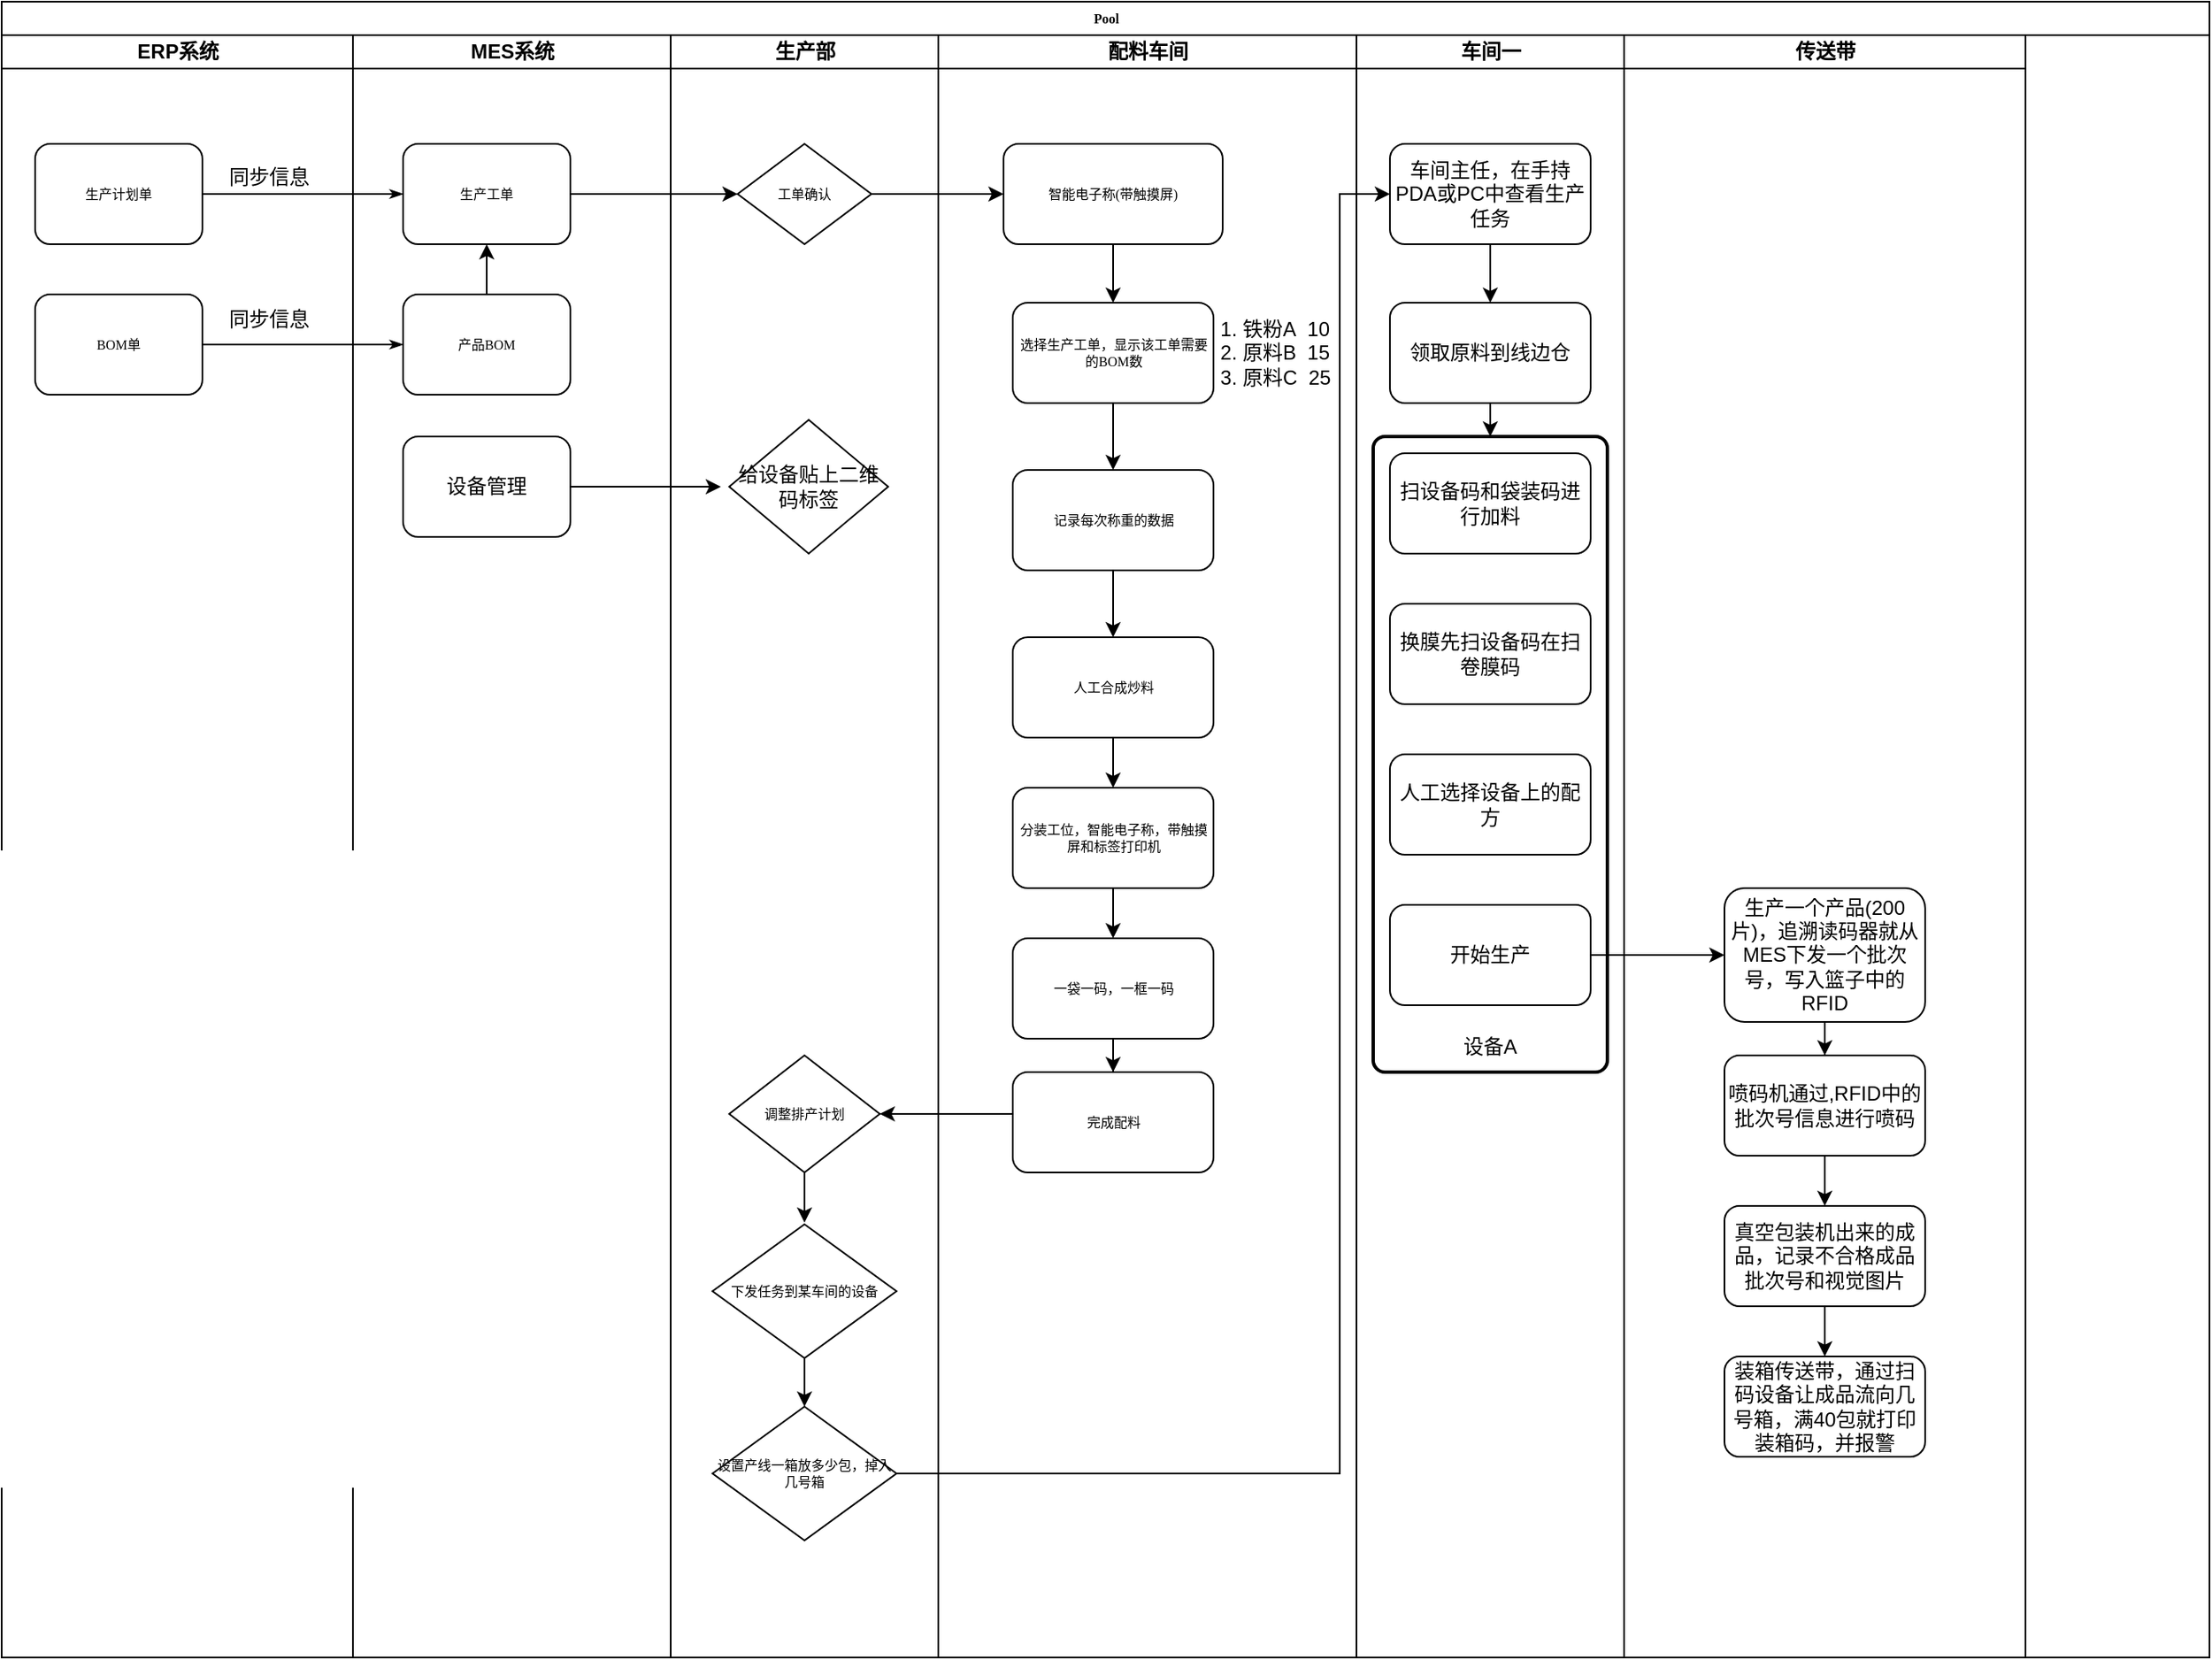 <mxfile version="21.2.1" type="github">
  <diagram name="Page-1" id="74e2e168-ea6b-b213-b513-2b3c1d86103e">
    <mxGraphModel dx="1050" dy="558" grid="1" gridSize="10" guides="1" tooltips="1" connect="1" arrows="1" fold="1" page="1" pageScale="1" pageWidth="1100" pageHeight="850" background="none" math="0" shadow="0">
      <root>
        <mxCell id="0" />
        <mxCell id="1" parent="0" />
        <mxCell id="77e6c97f196da883-1" value="Pool" style="swimlane;html=1;childLayout=stackLayout;startSize=20;rounded=0;shadow=0;labelBackgroundColor=none;strokeWidth=1;fontFamily=Verdana;fontSize=8;align=center;" parent="1" vertex="1">
          <mxGeometry x="70" y="40" width="1320" height="990" as="geometry" />
        </mxCell>
        <mxCell id="77e6c97f196da883-2" value="ERP系统" style="swimlane;html=1;startSize=20;" parent="77e6c97f196da883-1" vertex="1">
          <mxGeometry y="20" width="210" height="970" as="geometry" />
        </mxCell>
        <mxCell id="77e6c97f196da883-8" value="生产计划单" style="rounded=1;whiteSpace=wrap;html=1;shadow=0;labelBackgroundColor=none;strokeWidth=1;fontFamily=Verdana;fontSize=8;align=center;" parent="77e6c97f196da883-2" vertex="1">
          <mxGeometry x="20" y="65" width="100" height="60" as="geometry" />
        </mxCell>
        <mxCell id="77e6c97f196da883-9" value="BOM单" style="rounded=1;whiteSpace=wrap;html=1;shadow=0;labelBackgroundColor=none;strokeWidth=1;fontFamily=Verdana;fontSize=8;align=center;" parent="77e6c97f196da883-2" vertex="1">
          <mxGeometry x="20" y="155" width="100" height="60" as="geometry" />
        </mxCell>
        <mxCell id="40m9oMnUAt-9nHmPoeRo-1" value="同步信息" style="text;html=1;strokeColor=none;fillColor=none;align=center;verticalAlign=middle;whiteSpace=wrap;rounded=0;" parent="77e6c97f196da883-2" vertex="1">
          <mxGeometry x="130" y="70" width="60" height="30" as="geometry" />
        </mxCell>
        <mxCell id="40m9oMnUAt-9nHmPoeRo-2" value="同步信息" style="text;html=1;strokeColor=none;fillColor=none;align=center;verticalAlign=middle;whiteSpace=wrap;rounded=0;" parent="77e6c97f196da883-2" vertex="1">
          <mxGeometry x="130" y="155" width="60" height="30" as="geometry" />
        </mxCell>
        <mxCell id="77e6c97f196da883-26" style="edgeStyle=orthogonalEdgeStyle;rounded=1;html=1;labelBackgroundColor=none;startArrow=none;startFill=0;startSize=5;endArrow=classicThin;endFill=1;endSize=5;jettySize=auto;orthogonalLoop=1;strokeWidth=1;fontFamily=Verdana;fontSize=8" parent="77e6c97f196da883-1" source="77e6c97f196da883-8" target="77e6c97f196da883-11" edge="1">
          <mxGeometry relative="1" as="geometry" />
        </mxCell>
        <mxCell id="77e6c97f196da883-28" style="edgeStyle=orthogonalEdgeStyle;rounded=1;html=1;labelBackgroundColor=none;startArrow=none;startFill=0;startSize=5;endArrow=classicThin;endFill=1;endSize=5;jettySize=auto;orthogonalLoop=1;strokeWidth=1;fontFamily=Verdana;fontSize=8" parent="77e6c97f196da883-1" source="77e6c97f196da883-9" target="77e6c97f196da883-12" edge="1">
          <mxGeometry relative="1" as="geometry" />
        </mxCell>
        <mxCell id="77e6c97f196da883-3" value="MES系统" style="swimlane;html=1;startSize=20;" parent="77e6c97f196da883-1" vertex="1">
          <mxGeometry x="210" y="20" width="190" height="970" as="geometry" />
        </mxCell>
        <mxCell id="77e6c97f196da883-11" value="生产工单" style="rounded=1;whiteSpace=wrap;html=1;shadow=0;labelBackgroundColor=none;strokeWidth=1;fontFamily=Verdana;fontSize=8;align=center;" parent="77e6c97f196da883-3" vertex="1">
          <mxGeometry x="30" y="65" width="100" height="60" as="geometry" />
        </mxCell>
        <mxCell id="77e6c97f196da883-12" value="产品BOM" style="rounded=1;whiteSpace=wrap;html=1;shadow=0;labelBackgroundColor=none;strokeWidth=1;fontFamily=Verdana;fontSize=8;align=center;" parent="77e6c97f196da883-3" vertex="1">
          <mxGeometry x="30" y="155" width="100" height="60" as="geometry" />
        </mxCell>
        <mxCell id="40m9oMnUAt-9nHmPoeRo-7" value="" style="endArrow=classic;html=1;rounded=0;entryX=0.5;entryY=1;entryDx=0;entryDy=0;" parent="77e6c97f196da883-3" target="77e6c97f196da883-11" edge="1">
          <mxGeometry width="50" height="50" relative="1" as="geometry">
            <mxPoint x="80" y="155" as="sourcePoint" />
            <mxPoint x="130" y="105" as="targetPoint" />
          </mxGeometry>
        </mxCell>
        <mxCell id="yg_XNMxQVuf9SGEB54Bt-4" value="" style="edgeStyle=orthogonalEdgeStyle;rounded=0;orthogonalLoop=1;jettySize=auto;html=1;" edge="1" parent="77e6c97f196da883-3" source="yg_XNMxQVuf9SGEB54Bt-2">
          <mxGeometry relative="1" as="geometry">
            <mxPoint x="220" y="270" as="targetPoint" />
          </mxGeometry>
        </mxCell>
        <mxCell id="yg_XNMxQVuf9SGEB54Bt-2" value="设备管理" style="rounded=1;whiteSpace=wrap;html=1;" vertex="1" parent="77e6c97f196da883-3">
          <mxGeometry x="30" y="240" width="100" height="60" as="geometry" />
        </mxCell>
        <mxCell id="77e6c97f196da883-4" value="生产部" style="swimlane;html=1;startSize=20;" parent="77e6c97f196da883-1" vertex="1">
          <mxGeometry x="400" y="20" width="160" height="970" as="geometry" />
        </mxCell>
        <mxCell id="77e6c97f196da883-13" value="工单确认" style="rhombus;whiteSpace=wrap;html=1;rounded=0;shadow=0;labelBackgroundColor=none;strokeWidth=1;fontFamily=Verdana;fontSize=8;align=center;" parent="77e6c97f196da883-4" vertex="1">
          <mxGeometry x="40" y="65" width="80" height="60" as="geometry" />
        </mxCell>
        <mxCell id="40m9oMnUAt-9nHmPoeRo-34" value="" style="edgeStyle=orthogonalEdgeStyle;rounded=0;orthogonalLoop=1;jettySize=auto;html=1;" parent="77e6c97f196da883-4" source="40m9oMnUAt-9nHmPoeRo-31" edge="1">
          <mxGeometry relative="1" as="geometry">
            <mxPoint x="80" y="710" as="targetPoint" />
          </mxGeometry>
        </mxCell>
        <mxCell id="40m9oMnUAt-9nHmPoeRo-31" value="调整排产计划" style="rhombus;whiteSpace=wrap;html=1;rounded=0;shadow=0;labelBackgroundColor=none;strokeWidth=1;fontFamily=Verdana;fontSize=8;align=center;" parent="77e6c97f196da883-4" vertex="1">
          <mxGeometry x="35" y="610" width="90" height="70" as="geometry" />
        </mxCell>
        <mxCell id="40m9oMnUAt-9nHmPoeRo-33" value="下发任务到某车间的设备" style="rhombus;whiteSpace=wrap;html=1;rounded=0;shadow=0;labelBackgroundColor=none;strokeWidth=1;fontFamily=Verdana;fontSize=8;align=center;" parent="77e6c97f196da883-4" vertex="1">
          <mxGeometry x="25" y="711" width="110" height="80" as="geometry" />
        </mxCell>
        <mxCell id="40m9oMnUAt-9nHmPoeRo-63" value="设置产线一箱放多少包，掉入几号箱" style="rhombus;whiteSpace=wrap;html=1;rounded=0;shadow=0;labelBackgroundColor=none;strokeWidth=1;fontFamily=Verdana;fontSize=8;align=center;" parent="77e6c97f196da883-4" vertex="1">
          <mxGeometry x="25" y="820" width="110" height="80" as="geometry" />
        </mxCell>
        <mxCell id="40m9oMnUAt-9nHmPoeRo-64" value="" style="edgeStyle=orthogonalEdgeStyle;rounded=0;orthogonalLoop=1;jettySize=auto;html=1;" parent="77e6c97f196da883-4" source="40m9oMnUAt-9nHmPoeRo-33" target="40m9oMnUAt-9nHmPoeRo-63" edge="1">
          <mxGeometry relative="1" as="geometry" />
        </mxCell>
        <mxCell id="yg_XNMxQVuf9SGEB54Bt-6" value="给设备贴上二维码标签" style="rhombus;whiteSpace=wrap;html=1;" vertex="1" parent="77e6c97f196da883-4">
          <mxGeometry x="35" y="230" width="95" height="80" as="geometry" />
        </mxCell>
        <mxCell id="77e6c97f196da883-5" value="配料车间" style="swimlane;html=1;startSize=20;" parent="77e6c97f196da883-1" vertex="1">
          <mxGeometry x="560" y="20" width="250" height="970" as="geometry" />
        </mxCell>
        <mxCell id="40m9oMnUAt-9nHmPoeRo-16" value="" style="edgeStyle=orthogonalEdgeStyle;rounded=0;orthogonalLoop=1;jettySize=auto;html=1;" parent="77e6c97f196da883-5" source="40m9oMnUAt-9nHmPoeRo-5" target="40m9oMnUAt-9nHmPoeRo-15" edge="1">
          <mxGeometry relative="1" as="geometry" />
        </mxCell>
        <mxCell id="40m9oMnUAt-9nHmPoeRo-5" value="智能电子称(带触摸屏)" style="whiteSpace=wrap;html=1;fontSize=8;fontFamily=Verdana;rounded=1;shadow=0;labelBackgroundColor=none;strokeWidth=1;" parent="77e6c97f196da883-5" vertex="1">
          <mxGeometry x="39" y="65" width="131" height="60" as="geometry" />
        </mxCell>
        <mxCell id="40m9oMnUAt-9nHmPoeRo-19" value="" style="edgeStyle=orthogonalEdgeStyle;rounded=0;orthogonalLoop=1;jettySize=auto;html=1;" parent="77e6c97f196da883-5" source="40m9oMnUAt-9nHmPoeRo-15" target="40m9oMnUAt-9nHmPoeRo-18" edge="1">
          <mxGeometry relative="1" as="geometry" />
        </mxCell>
        <mxCell id="40m9oMnUAt-9nHmPoeRo-15" value="选择生产工单，显示该工单需要的BOM数" style="whiteSpace=wrap;html=1;fontSize=8;fontFamily=Verdana;rounded=1;shadow=0;labelBackgroundColor=none;strokeWidth=1;" parent="77e6c97f196da883-5" vertex="1">
          <mxGeometry x="44.5" y="160" width="120" height="60" as="geometry" />
        </mxCell>
        <mxCell id="40m9oMnUAt-9nHmPoeRo-17" value="&lt;ol&gt;&lt;li&gt;铁粉A&amp;nbsp; 10&lt;/li&gt;&lt;li&gt;原料B&amp;nbsp; 15&lt;/li&gt;&lt;li&gt;原料C&amp;nbsp; 25&lt;/li&gt;&lt;/ol&gt;" style="text;strokeColor=none;fillColor=none;html=1;whiteSpace=wrap;verticalAlign=middle;overflow=hidden;" parent="77e6c97f196da883-5" vertex="1">
          <mxGeometry x="140" y="150" width="100" height="80" as="geometry" />
        </mxCell>
        <mxCell id="40m9oMnUAt-9nHmPoeRo-21" value="" style="edgeStyle=orthogonalEdgeStyle;rounded=0;orthogonalLoop=1;jettySize=auto;html=1;" parent="77e6c97f196da883-5" source="40m9oMnUAt-9nHmPoeRo-18" target="40m9oMnUAt-9nHmPoeRo-20" edge="1">
          <mxGeometry relative="1" as="geometry" />
        </mxCell>
        <mxCell id="40m9oMnUAt-9nHmPoeRo-18" value="记录每次称重的数据" style="whiteSpace=wrap;html=1;fontSize=8;fontFamily=Verdana;rounded=1;shadow=0;labelBackgroundColor=none;strokeWidth=1;" parent="77e6c97f196da883-5" vertex="1">
          <mxGeometry x="44.5" y="260" width="120" height="60" as="geometry" />
        </mxCell>
        <mxCell id="40m9oMnUAt-9nHmPoeRo-23" value="" style="edgeStyle=orthogonalEdgeStyle;rounded=0;orthogonalLoop=1;jettySize=auto;html=1;" parent="77e6c97f196da883-5" source="40m9oMnUAt-9nHmPoeRo-20" target="40m9oMnUAt-9nHmPoeRo-22" edge="1">
          <mxGeometry relative="1" as="geometry" />
        </mxCell>
        <mxCell id="40m9oMnUAt-9nHmPoeRo-20" value="人工合成炒料" style="whiteSpace=wrap;html=1;fontSize=8;fontFamily=Verdana;rounded=1;shadow=0;labelBackgroundColor=none;strokeWidth=1;" parent="77e6c97f196da883-5" vertex="1">
          <mxGeometry x="44.5" y="360" width="120" height="60" as="geometry" />
        </mxCell>
        <mxCell id="40m9oMnUAt-9nHmPoeRo-25" value="" style="edgeStyle=orthogonalEdgeStyle;rounded=0;orthogonalLoop=1;jettySize=auto;html=1;" parent="77e6c97f196da883-5" source="40m9oMnUAt-9nHmPoeRo-22" target="40m9oMnUAt-9nHmPoeRo-24" edge="1">
          <mxGeometry relative="1" as="geometry" />
        </mxCell>
        <mxCell id="40m9oMnUAt-9nHmPoeRo-22" value="分装工位，智能电子称，带触摸屏和标签打印机" style="whiteSpace=wrap;html=1;fontSize=8;fontFamily=Verdana;rounded=1;shadow=0;labelBackgroundColor=none;strokeWidth=1;" parent="77e6c97f196da883-5" vertex="1">
          <mxGeometry x="44.5" y="450" width="120" height="60" as="geometry" />
        </mxCell>
        <mxCell id="40m9oMnUAt-9nHmPoeRo-28" value="" style="edgeStyle=orthogonalEdgeStyle;rounded=0;orthogonalLoop=1;jettySize=auto;html=1;" parent="77e6c97f196da883-5" source="40m9oMnUAt-9nHmPoeRo-24" target="40m9oMnUAt-9nHmPoeRo-27" edge="1">
          <mxGeometry relative="1" as="geometry" />
        </mxCell>
        <mxCell id="40m9oMnUAt-9nHmPoeRo-24" value="一袋一码，一框一码" style="whiteSpace=wrap;html=1;fontSize=8;fontFamily=Verdana;rounded=1;shadow=0;labelBackgroundColor=none;strokeWidth=1;" parent="77e6c97f196da883-5" vertex="1">
          <mxGeometry x="44.5" y="540" width="120" height="60" as="geometry" />
        </mxCell>
        <mxCell id="40m9oMnUAt-9nHmPoeRo-27" value="完成配料" style="whiteSpace=wrap;html=1;fontSize=8;fontFamily=Verdana;rounded=1;shadow=0;labelBackgroundColor=none;strokeWidth=1;" parent="77e6c97f196da883-5" vertex="1">
          <mxGeometry x="44.5" y="620" width="120" height="60" as="geometry" />
        </mxCell>
        <mxCell id="77e6c97f196da883-6" value="车间一" style="swimlane;html=1;startSize=20;" parent="77e6c97f196da883-1" vertex="1">
          <mxGeometry x="810" y="20" width="160" height="970" as="geometry" />
        </mxCell>
        <mxCell id="40m9oMnUAt-9nHmPoeRo-39" value="" style="edgeStyle=orthogonalEdgeStyle;rounded=0;orthogonalLoop=1;jettySize=auto;html=1;" parent="77e6c97f196da883-6" source="40m9oMnUAt-9nHmPoeRo-37" target="40m9oMnUAt-9nHmPoeRo-38" edge="1">
          <mxGeometry relative="1" as="geometry" />
        </mxCell>
        <mxCell id="40m9oMnUAt-9nHmPoeRo-37" value="车间主任，在手持PDA或PC中查看生产任务" style="rounded=1;whiteSpace=wrap;html=1;" parent="77e6c97f196da883-6" vertex="1">
          <mxGeometry x="20" y="65" width="120" height="60" as="geometry" />
        </mxCell>
        <mxCell id="40m9oMnUAt-9nHmPoeRo-41" value="" style="edgeStyle=orthogonalEdgeStyle;rounded=0;orthogonalLoop=1;jettySize=auto;html=1;entryX=0.5;entryY=0;entryDx=0;entryDy=0;" parent="77e6c97f196da883-6" source="40m9oMnUAt-9nHmPoeRo-38" target="40m9oMnUAt-9nHmPoeRo-53" edge="1">
          <mxGeometry relative="1" as="geometry" />
        </mxCell>
        <mxCell id="40m9oMnUAt-9nHmPoeRo-38" value="领取原料到线边仓" style="whiteSpace=wrap;html=1;rounded=1;" parent="77e6c97f196da883-6" vertex="1">
          <mxGeometry x="20" y="160" width="120" height="60" as="geometry" />
        </mxCell>
        <mxCell id="40m9oMnUAt-9nHmPoeRo-43" value="" style="edgeStyle=orthogonalEdgeStyle;rounded=0;orthogonalLoop=1;jettySize=auto;html=1;" parent="77e6c97f196da883-6" source="40m9oMnUAt-9nHmPoeRo-40" target="40m9oMnUAt-9nHmPoeRo-42" edge="1">
          <mxGeometry relative="1" as="geometry" />
        </mxCell>
        <mxCell id="40m9oMnUAt-9nHmPoeRo-45" value="" style="edgeStyle=orthogonalEdgeStyle;rounded=0;orthogonalLoop=1;jettySize=auto;html=1;" parent="77e6c97f196da883-6" source="40m9oMnUAt-9nHmPoeRo-42" edge="1">
          <mxGeometry relative="1" as="geometry">
            <mxPoint x="80" y="430" as="targetPoint" />
          </mxGeometry>
        </mxCell>
        <mxCell id="40m9oMnUAt-9nHmPoeRo-49" value="" style="edgeStyle=orthogonalEdgeStyle;rounded=0;orthogonalLoop=1;jettySize=auto;html=1;" parent="77e6c97f196da883-6" source="40m9oMnUAt-9nHmPoeRo-46" target="40m9oMnUAt-9nHmPoeRo-48" edge="1">
          <mxGeometry relative="1" as="geometry" />
        </mxCell>
        <mxCell id="40m9oMnUAt-9nHmPoeRo-53" value="" style="rounded=1;whiteSpace=wrap;html=1;absoluteArcSize=1;arcSize=14;strokeWidth=2;" parent="77e6c97f196da883-6" vertex="1">
          <mxGeometry x="10" y="240" width="140" height="380" as="geometry" />
        </mxCell>
        <mxCell id="40m9oMnUAt-9nHmPoeRo-40" value="扫设备码和袋装码进行加料" style="whiteSpace=wrap;html=1;rounded=1;" parent="77e6c97f196da883-6" vertex="1">
          <mxGeometry x="20" y="250" width="120" height="60" as="geometry" />
        </mxCell>
        <mxCell id="40m9oMnUAt-9nHmPoeRo-42" value="换膜先扫设备码在扫卷膜码" style="whiteSpace=wrap;html=1;rounded=1;" parent="77e6c97f196da883-6" vertex="1">
          <mxGeometry x="20" y="340" width="120" height="60" as="geometry" />
        </mxCell>
        <mxCell id="40m9oMnUAt-9nHmPoeRo-46" value="人工选择设备上的配方" style="whiteSpace=wrap;html=1;rounded=1;" parent="77e6c97f196da883-6" vertex="1">
          <mxGeometry x="20" y="430" width="120" height="60" as="geometry" />
        </mxCell>
        <mxCell id="40m9oMnUAt-9nHmPoeRo-48" value="开始生产" style="whiteSpace=wrap;html=1;rounded=1;" parent="77e6c97f196da883-6" vertex="1">
          <mxGeometry x="20" y="520" width="120" height="60" as="geometry" />
        </mxCell>
        <mxCell id="40m9oMnUAt-9nHmPoeRo-56" value="设备A" style="text;html=1;strokeColor=none;fillColor=none;align=center;verticalAlign=middle;whiteSpace=wrap;rounded=0;" parent="77e6c97f196da883-6" vertex="1">
          <mxGeometry x="50" y="590" width="60" height="30" as="geometry" />
        </mxCell>
        <mxCell id="77e6c97f196da883-7" value="传送带" style="swimlane;html=1;startSize=20;" parent="77e6c97f196da883-1" vertex="1">
          <mxGeometry x="970" y="20" width="240" height="970" as="geometry" />
        </mxCell>
        <mxCell id="40m9oMnUAt-9nHmPoeRo-58" value="" style="edgeStyle=orthogonalEdgeStyle;rounded=0;orthogonalLoop=1;jettySize=auto;html=1;" parent="77e6c97f196da883-7" source="40m9oMnUAt-9nHmPoeRo-50" target="40m9oMnUAt-9nHmPoeRo-57" edge="1">
          <mxGeometry relative="1" as="geometry" />
        </mxCell>
        <mxCell id="40m9oMnUAt-9nHmPoeRo-50" value="生产一个产品(200片)，追溯读码器就从MES下发一个批次号，写入篮子中的RFID" style="whiteSpace=wrap;html=1;rounded=1;" parent="77e6c97f196da883-7" vertex="1">
          <mxGeometry x="60" y="510" width="120" height="80" as="geometry" />
        </mxCell>
        <mxCell id="40m9oMnUAt-9nHmPoeRo-60" value="" style="edgeStyle=orthogonalEdgeStyle;rounded=0;orthogonalLoop=1;jettySize=auto;html=1;" parent="77e6c97f196da883-7" source="40m9oMnUAt-9nHmPoeRo-57" target="40m9oMnUAt-9nHmPoeRo-59" edge="1">
          <mxGeometry relative="1" as="geometry" />
        </mxCell>
        <mxCell id="40m9oMnUAt-9nHmPoeRo-57" value="喷码机通过,RFID中的批次号信息进行喷码" style="whiteSpace=wrap;html=1;rounded=1;" parent="77e6c97f196da883-7" vertex="1">
          <mxGeometry x="60" y="610" width="120" height="60" as="geometry" />
        </mxCell>
        <mxCell id="40m9oMnUAt-9nHmPoeRo-66" value="" style="edgeStyle=orthogonalEdgeStyle;rounded=0;orthogonalLoop=1;jettySize=auto;html=1;" parent="77e6c97f196da883-7" source="40m9oMnUAt-9nHmPoeRo-59" target="40m9oMnUAt-9nHmPoeRo-65" edge="1">
          <mxGeometry relative="1" as="geometry" />
        </mxCell>
        <mxCell id="40m9oMnUAt-9nHmPoeRo-59" value="真空包装机出来的成品，记录不合格成品批次号和视觉图片" style="whiteSpace=wrap;html=1;rounded=1;" parent="77e6c97f196da883-7" vertex="1">
          <mxGeometry x="60" y="700" width="120" height="60" as="geometry" />
        </mxCell>
        <mxCell id="40m9oMnUAt-9nHmPoeRo-65" value="装箱传送带，通过扫码设备让成品流向几号箱，满40包就打印装箱码，并报警" style="whiteSpace=wrap;html=1;rounded=1;" parent="77e6c97f196da883-7" vertex="1">
          <mxGeometry x="60" y="790" width="120" height="60" as="geometry" />
        </mxCell>
        <mxCell id="40m9oMnUAt-9nHmPoeRo-4" value="" style="edgeStyle=orthogonalEdgeStyle;rounded=0;orthogonalLoop=1;jettySize=auto;html=1;entryX=0;entryY=0.5;entryDx=0;entryDy=0;" parent="77e6c97f196da883-1" source="77e6c97f196da883-11" target="77e6c97f196da883-13" edge="1">
          <mxGeometry relative="1" as="geometry">
            <mxPoint x="380" y="115" as="targetPoint" />
          </mxGeometry>
        </mxCell>
        <mxCell id="40m9oMnUAt-9nHmPoeRo-6" value="" style="edgeStyle=orthogonalEdgeStyle;rounded=0;orthogonalLoop=1;jettySize=auto;html=1;exitX=1;exitY=0.5;exitDx=0;exitDy=0;" parent="77e6c97f196da883-1" source="77e6c97f196da883-13" target="40m9oMnUAt-9nHmPoeRo-5" edge="1">
          <mxGeometry relative="1" as="geometry">
            <mxPoint x="500" y="115" as="sourcePoint" />
          </mxGeometry>
        </mxCell>
        <mxCell id="40m9oMnUAt-9nHmPoeRo-35" value="" style="edgeStyle=orthogonalEdgeStyle;rounded=0;orthogonalLoop=1;jettySize=auto;html=1;" parent="77e6c97f196da883-1" source="40m9oMnUAt-9nHmPoeRo-27" target="40m9oMnUAt-9nHmPoeRo-31" edge="1">
          <mxGeometry relative="1" as="geometry">
            <Array as="points">
              <mxPoint x="600" y="665" />
              <mxPoint x="600" y="665" />
            </Array>
          </mxGeometry>
        </mxCell>
        <mxCell id="40m9oMnUAt-9nHmPoeRo-51" value="" style="edgeStyle=orthogonalEdgeStyle;rounded=0;orthogonalLoop=1;jettySize=auto;html=1;" parent="77e6c97f196da883-1" source="40m9oMnUAt-9nHmPoeRo-48" target="40m9oMnUAt-9nHmPoeRo-50" edge="1">
          <mxGeometry relative="1" as="geometry" />
        </mxCell>
        <mxCell id="yg_XNMxQVuf9SGEB54Bt-1" value="" style="endArrow=classic;html=1;rounded=0;entryX=0;entryY=0.5;entryDx=0;entryDy=0;exitX=1;exitY=0.5;exitDx=0;exitDy=0;" edge="1" parent="77e6c97f196da883-1" source="40m9oMnUAt-9nHmPoeRo-63" target="40m9oMnUAt-9nHmPoeRo-37">
          <mxGeometry width="50" height="50" relative="1" as="geometry">
            <mxPoint x="550" y="880" as="sourcePoint" />
            <mxPoint x="870" y="730" as="targetPoint" />
            <Array as="points">
              <mxPoint x="800" y="880" />
              <mxPoint x="800" y="510" />
              <mxPoint x="800" y="310" />
              <mxPoint x="800" y="210" />
              <mxPoint x="800" y="150" />
              <mxPoint x="800" y="130" />
              <mxPoint x="800" y="115" />
            </Array>
          </mxGeometry>
        </mxCell>
      </root>
    </mxGraphModel>
  </diagram>
</mxfile>

